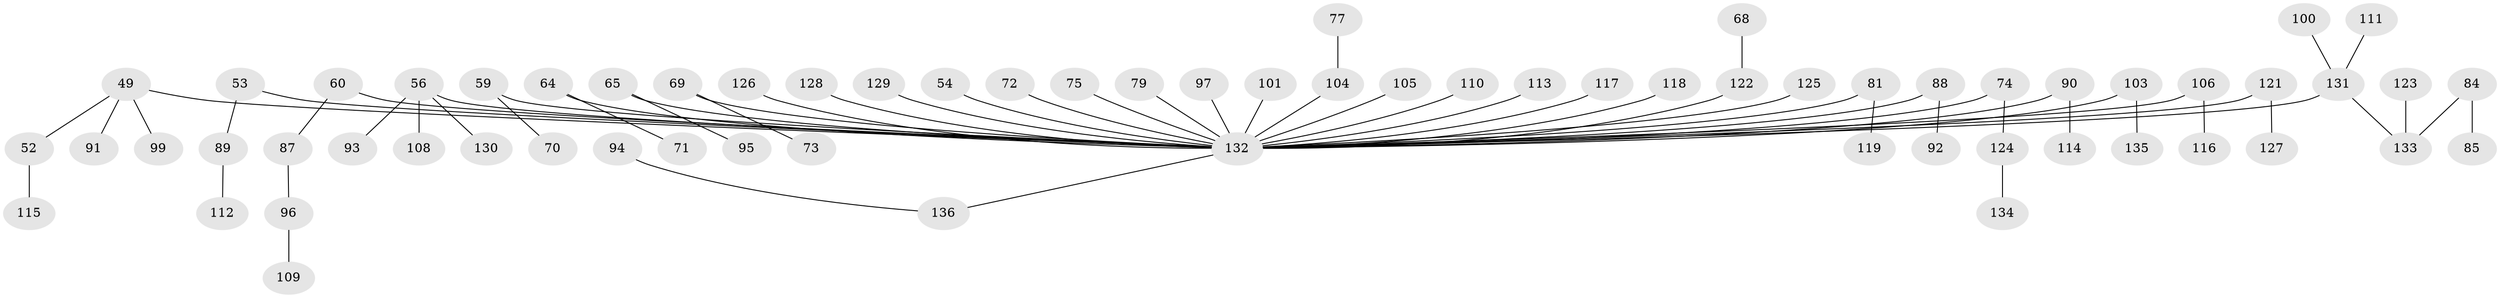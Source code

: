 // original degree distribution, {7: 0.007352941176470588, 4: 0.058823529411764705, 6: 0.007352941176470588, 11: 0.007352941176470588, 1: 0.47058823529411764, 2: 0.33088235294117646, 3: 0.07352941176470588, 5: 0.04411764705882353}
// Generated by graph-tools (version 1.1) at 2025/56/03/04/25 21:56:47]
// undirected, 68 vertices, 67 edges
graph export_dot {
graph [start="1"]
  node [color=gray90,style=filled];
  49 [super="+12+35+36"];
  52;
  53;
  54;
  56;
  59;
  60 [super="+46"];
  64;
  65;
  68;
  69;
  70;
  71;
  72;
  73;
  74;
  75;
  77;
  79;
  81;
  84 [super="+76"];
  85;
  87;
  88;
  89;
  90;
  91;
  92;
  93;
  94;
  95;
  96;
  97;
  99;
  100;
  101;
  103;
  104 [super="+21+24+58+67"];
  105;
  106;
  108;
  109;
  110;
  111;
  112;
  113;
  114;
  115;
  116;
  117;
  118;
  119;
  121 [super="+120"];
  122 [super="+43"];
  123;
  124;
  125;
  126;
  127;
  128;
  129;
  130;
  131 [super="+86"];
  132 [super="+4+10+20+31+66+5+62+28+107+102+26+27+38+42+51"];
  133 [super="+19+39+40"];
  134;
  135;
  136 [super="+82"];
  49 -- 99;
  49 -- 132;
  49 -- 91;
  49 -- 52;
  52 -- 115;
  53 -- 89;
  53 -- 132;
  54 -- 132;
  56 -- 93;
  56 -- 108;
  56 -- 130;
  56 -- 132;
  59 -- 70;
  59 -- 132;
  60 -- 132;
  60 -- 87;
  64 -- 71;
  64 -- 132;
  65 -- 95;
  65 -- 132;
  68 -- 122;
  69 -- 73;
  69 -- 132;
  72 -- 132;
  74 -- 124;
  74 -- 132;
  75 -- 132;
  77 -- 104;
  79 -- 132;
  81 -- 119;
  81 -- 132;
  84 -- 85;
  84 -- 133;
  87 -- 96;
  88 -- 92;
  88 -- 132;
  89 -- 112;
  90 -- 114;
  90 -- 132;
  94 -- 136;
  96 -- 109;
  97 -- 132;
  100 -- 131;
  101 -- 132;
  103 -- 135;
  103 -- 132;
  104 -- 132;
  105 -- 132;
  106 -- 116;
  106 -- 132;
  110 -- 132;
  111 -- 131;
  113 -- 132;
  117 -- 132;
  118 -- 132;
  121 -- 132;
  121 -- 127;
  122 -- 132;
  123 -- 133;
  124 -- 134;
  125 -- 132;
  126 -- 132;
  128 -- 132;
  129 -- 132;
  131 -- 132;
  131 -- 133;
  132 -- 136;
}
